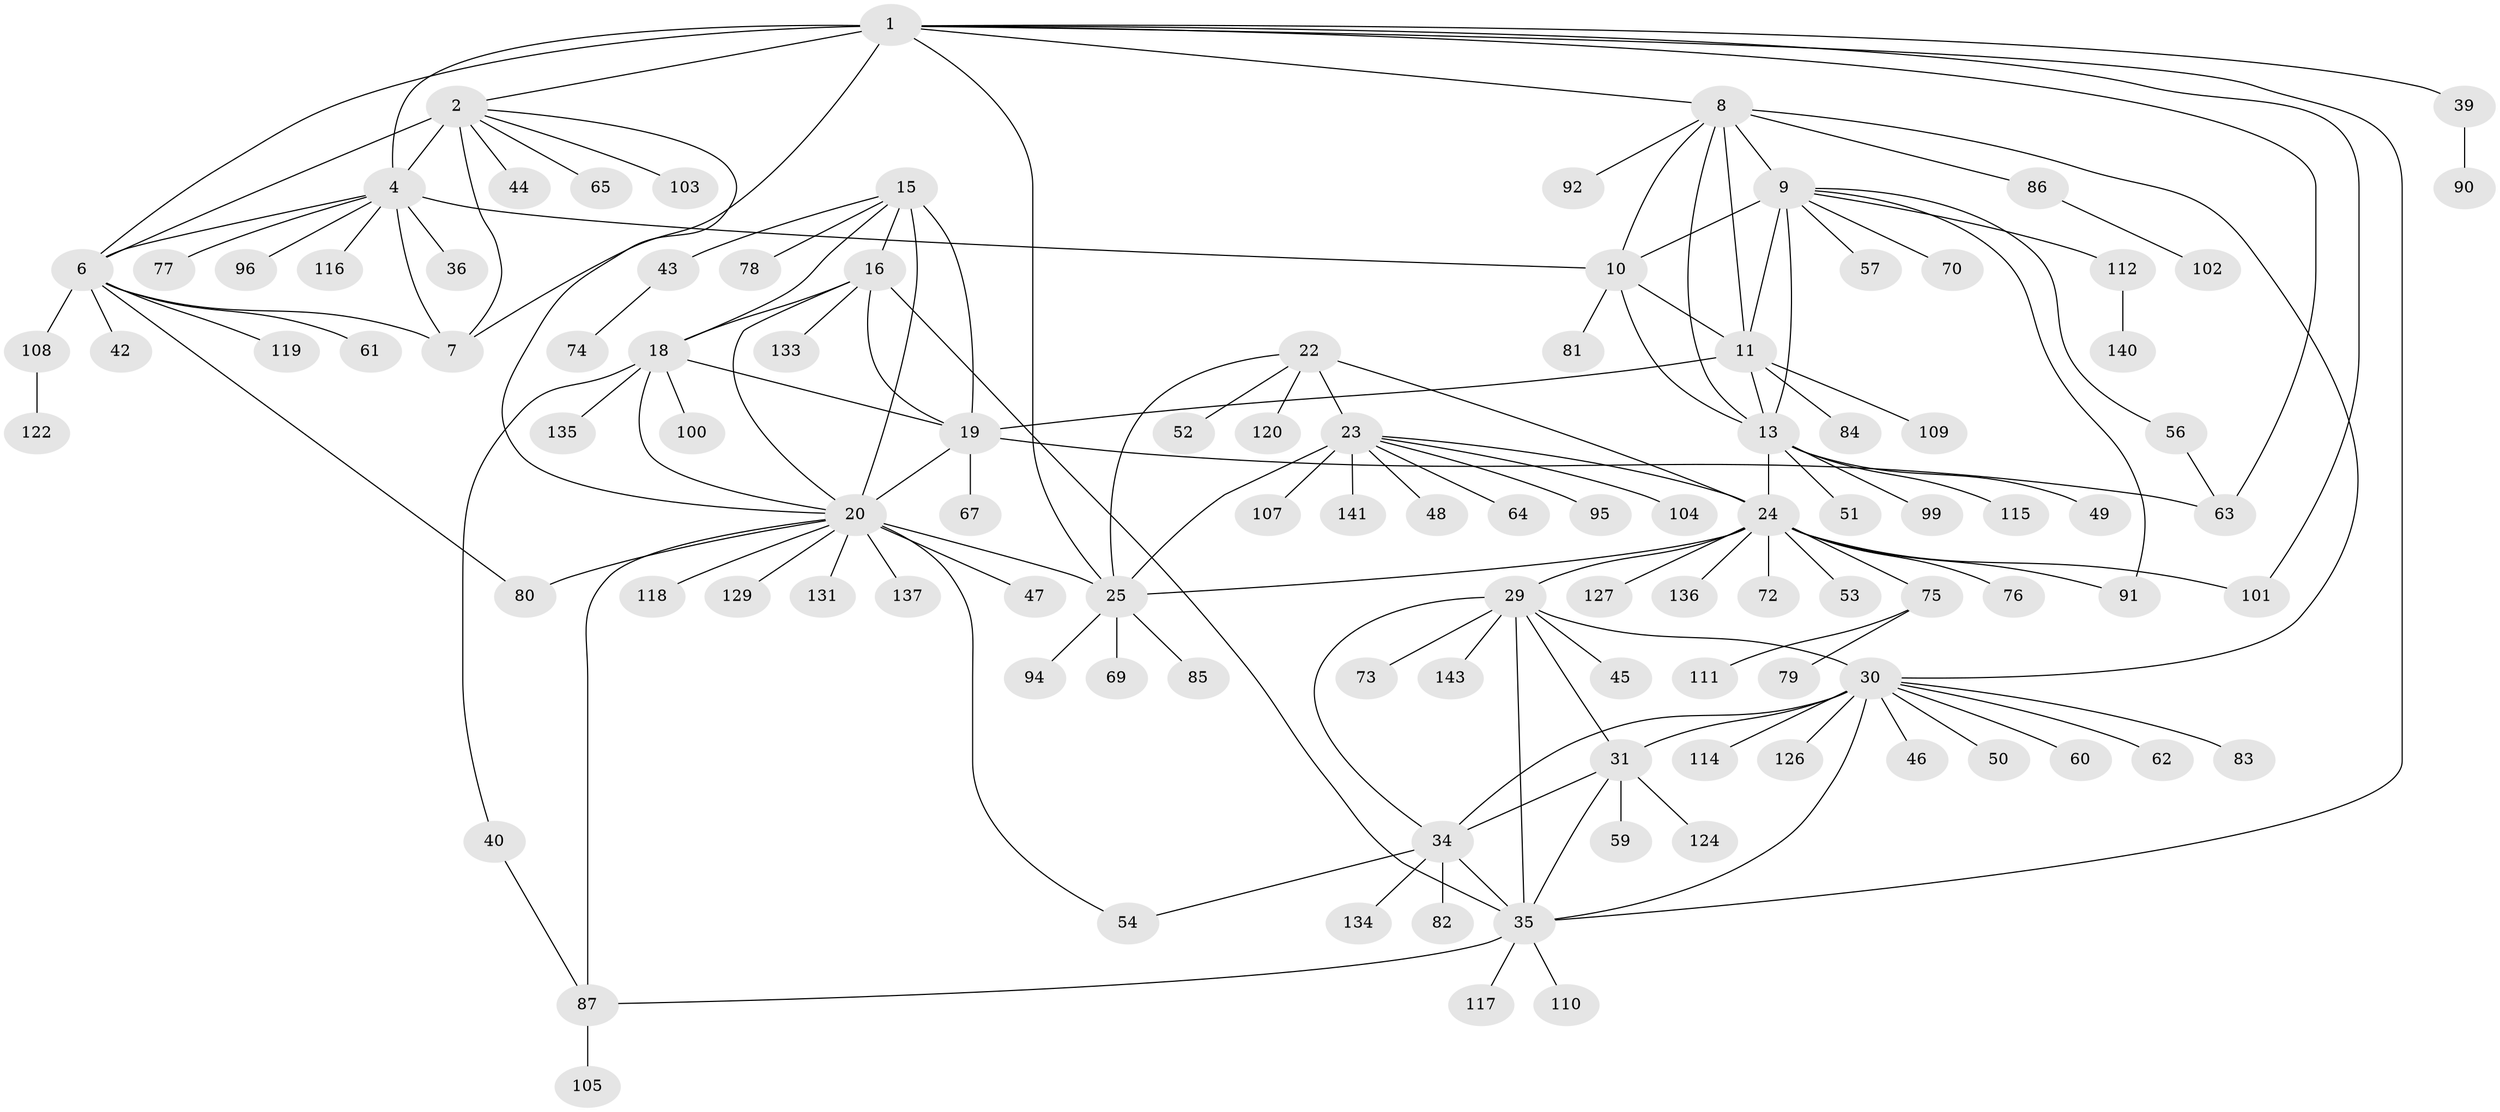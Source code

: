 // Generated by graph-tools (version 1.1) at 2025/24/03/03/25 07:24:10]
// undirected, 108 vertices, 149 edges
graph export_dot {
graph [start="1"]
  node [color=gray90,style=filled];
  1 [super="+89"];
  2 [super="+3"];
  4 [super="+5"];
  6 [super="+123"];
  7 [super="+71"];
  8 [super="+41"];
  9 [super="+12"];
  10;
  11 [super="+14"];
  13 [super="+55"];
  15 [super="+17"];
  16 [super="+66"];
  18 [super="+113"];
  19 [super="+38"];
  20 [super="+21"];
  22 [super="+28"];
  23 [super="+27"];
  24 [super="+125"];
  25 [super="+26"];
  29 [super="+32"];
  30 [super="+33"];
  31 [super="+37"];
  34 [super="+97"];
  35;
  36;
  39;
  40 [super="+98"];
  42;
  43;
  44;
  45;
  46;
  47 [super="+58"];
  48 [super="+93"];
  49;
  50;
  51;
  52;
  53;
  54;
  56;
  57;
  59;
  60;
  61;
  62;
  63 [super="+88"];
  64;
  65 [super="+68"];
  67;
  69;
  70;
  72;
  73;
  74;
  75 [super="+106"];
  76;
  77;
  78;
  79;
  80;
  81;
  82;
  83;
  84 [super="+138"];
  85;
  86;
  87 [super="+128"];
  90;
  91;
  92;
  94;
  95;
  96;
  99;
  100;
  101;
  102;
  103;
  104;
  105;
  107;
  108;
  109;
  110;
  111;
  112 [super="+132"];
  114;
  115;
  116;
  117 [super="+121"];
  118;
  119;
  120;
  122 [super="+130"];
  124;
  126;
  127;
  129;
  131;
  133;
  134;
  135 [super="+142"];
  136 [super="+139"];
  137;
  140;
  141;
  143;
  1 -- 2 [weight=2];
  1 -- 4 [weight=2];
  1 -- 6;
  1 -- 7;
  1 -- 35;
  1 -- 39;
  1 -- 63;
  1 -- 101;
  1 -- 8;
  1 -- 25;
  2 -- 4 [weight=4];
  2 -- 6 [weight=2];
  2 -- 7 [weight=2];
  2 -- 44;
  2 -- 103;
  2 -- 65;
  2 -- 20;
  4 -- 6 [weight=2];
  4 -- 7 [weight=2];
  4 -- 10;
  4 -- 77;
  4 -- 96;
  4 -- 36;
  4 -- 116;
  6 -- 7;
  6 -- 42;
  6 -- 61;
  6 -- 80;
  6 -- 108;
  6 -- 119;
  8 -- 9 [weight=2];
  8 -- 10;
  8 -- 11 [weight=2];
  8 -- 13;
  8 -- 30;
  8 -- 86;
  8 -- 92;
  9 -- 10 [weight=2];
  9 -- 11 [weight=4];
  9 -- 13 [weight=2];
  9 -- 57;
  9 -- 91;
  9 -- 70;
  9 -- 112;
  9 -- 56;
  10 -- 11 [weight=2];
  10 -- 13;
  10 -- 81;
  11 -- 13 [weight=2];
  11 -- 19;
  11 -- 84;
  11 -- 109;
  13 -- 24;
  13 -- 49;
  13 -- 51;
  13 -- 99;
  13 -- 115;
  15 -- 16 [weight=2];
  15 -- 18 [weight=2];
  15 -- 19 [weight=2];
  15 -- 20 [weight=4];
  15 -- 43;
  15 -- 78;
  16 -- 18;
  16 -- 19;
  16 -- 20 [weight=2];
  16 -- 35;
  16 -- 133;
  18 -- 19;
  18 -- 20 [weight=2];
  18 -- 40;
  18 -- 100;
  18 -- 135;
  19 -- 20 [weight=2];
  19 -- 67;
  19 -- 63;
  20 -- 129;
  20 -- 131;
  20 -- 137;
  20 -- 47;
  20 -- 80;
  20 -- 54;
  20 -- 87;
  20 -- 118;
  20 -- 25;
  22 -- 23 [weight=4];
  22 -- 24 [weight=2];
  22 -- 25 [weight=4];
  22 -- 52;
  22 -- 120;
  23 -- 24 [weight=2];
  23 -- 25 [weight=4];
  23 -- 64;
  23 -- 95;
  23 -- 104;
  23 -- 107;
  23 -- 141;
  23 -- 48;
  24 -- 25 [weight=2];
  24 -- 29;
  24 -- 53;
  24 -- 72;
  24 -- 75;
  24 -- 76;
  24 -- 91;
  24 -- 101;
  24 -- 127;
  24 -- 136;
  25 -- 69;
  25 -- 85;
  25 -- 94;
  29 -- 30 [weight=4];
  29 -- 31 [weight=2];
  29 -- 34 [weight=2];
  29 -- 35 [weight=2];
  29 -- 73;
  29 -- 45;
  29 -- 143;
  30 -- 31 [weight=2];
  30 -- 34 [weight=2];
  30 -- 35 [weight=2];
  30 -- 46;
  30 -- 114;
  30 -- 50;
  30 -- 83;
  30 -- 62;
  30 -- 126;
  30 -- 60;
  31 -- 34;
  31 -- 35;
  31 -- 59;
  31 -- 124;
  34 -- 35;
  34 -- 54;
  34 -- 82;
  34 -- 134;
  35 -- 87;
  35 -- 110;
  35 -- 117;
  39 -- 90;
  40 -- 87;
  43 -- 74;
  56 -- 63;
  75 -- 79;
  75 -- 111;
  86 -- 102;
  87 -- 105;
  108 -- 122;
  112 -- 140;
}

